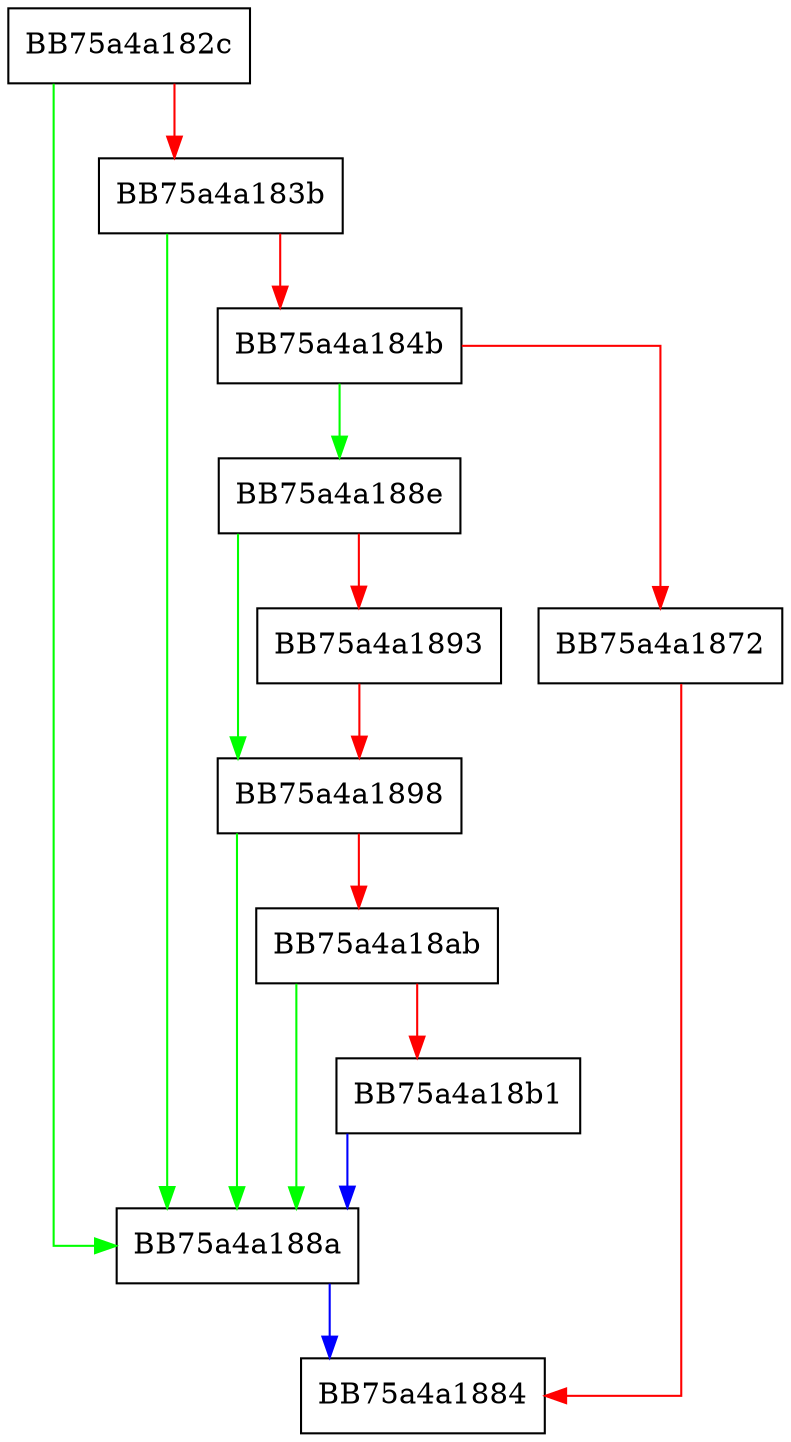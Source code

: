 digraph IsAdvSampleSubmissionEnabled {
  node [shape="box"];
  graph [splines=ortho];
  BB75a4a182c -> BB75a4a188a [color="green"];
  BB75a4a182c -> BB75a4a183b [color="red"];
  BB75a4a183b -> BB75a4a188a [color="green"];
  BB75a4a183b -> BB75a4a184b [color="red"];
  BB75a4a184b -> BB75a4a188e [color="green"];
  BB75a4a184b -> BB75a4a1872 [color="red"];
  BB75a4a1872 -> BB75a4a1884 [color="red"];
  BB75a4a188a -> BB75a4a1884 [color="blue"];
  BB75a4a188e -> BB75a4a1898 [color="green"];
  BB75a4a188e -> BB75a4a1893 [color="red"];
  BB75a4a1893 -> BB75a4a1898 [color="red"];
  BB75a4a1898 -> BB75a4a188a [color="green"];
  BB75a4a1898 -> BB75a4a18ab [color="red"];
  BB75a4a18ab -> BB75a4a188a [color="green"];
  BB75a4a18ab -> BB75a4a18b1 [color="red"];
  BB75a4a18b1 -> BB75a4a188a [color="blue"];
}